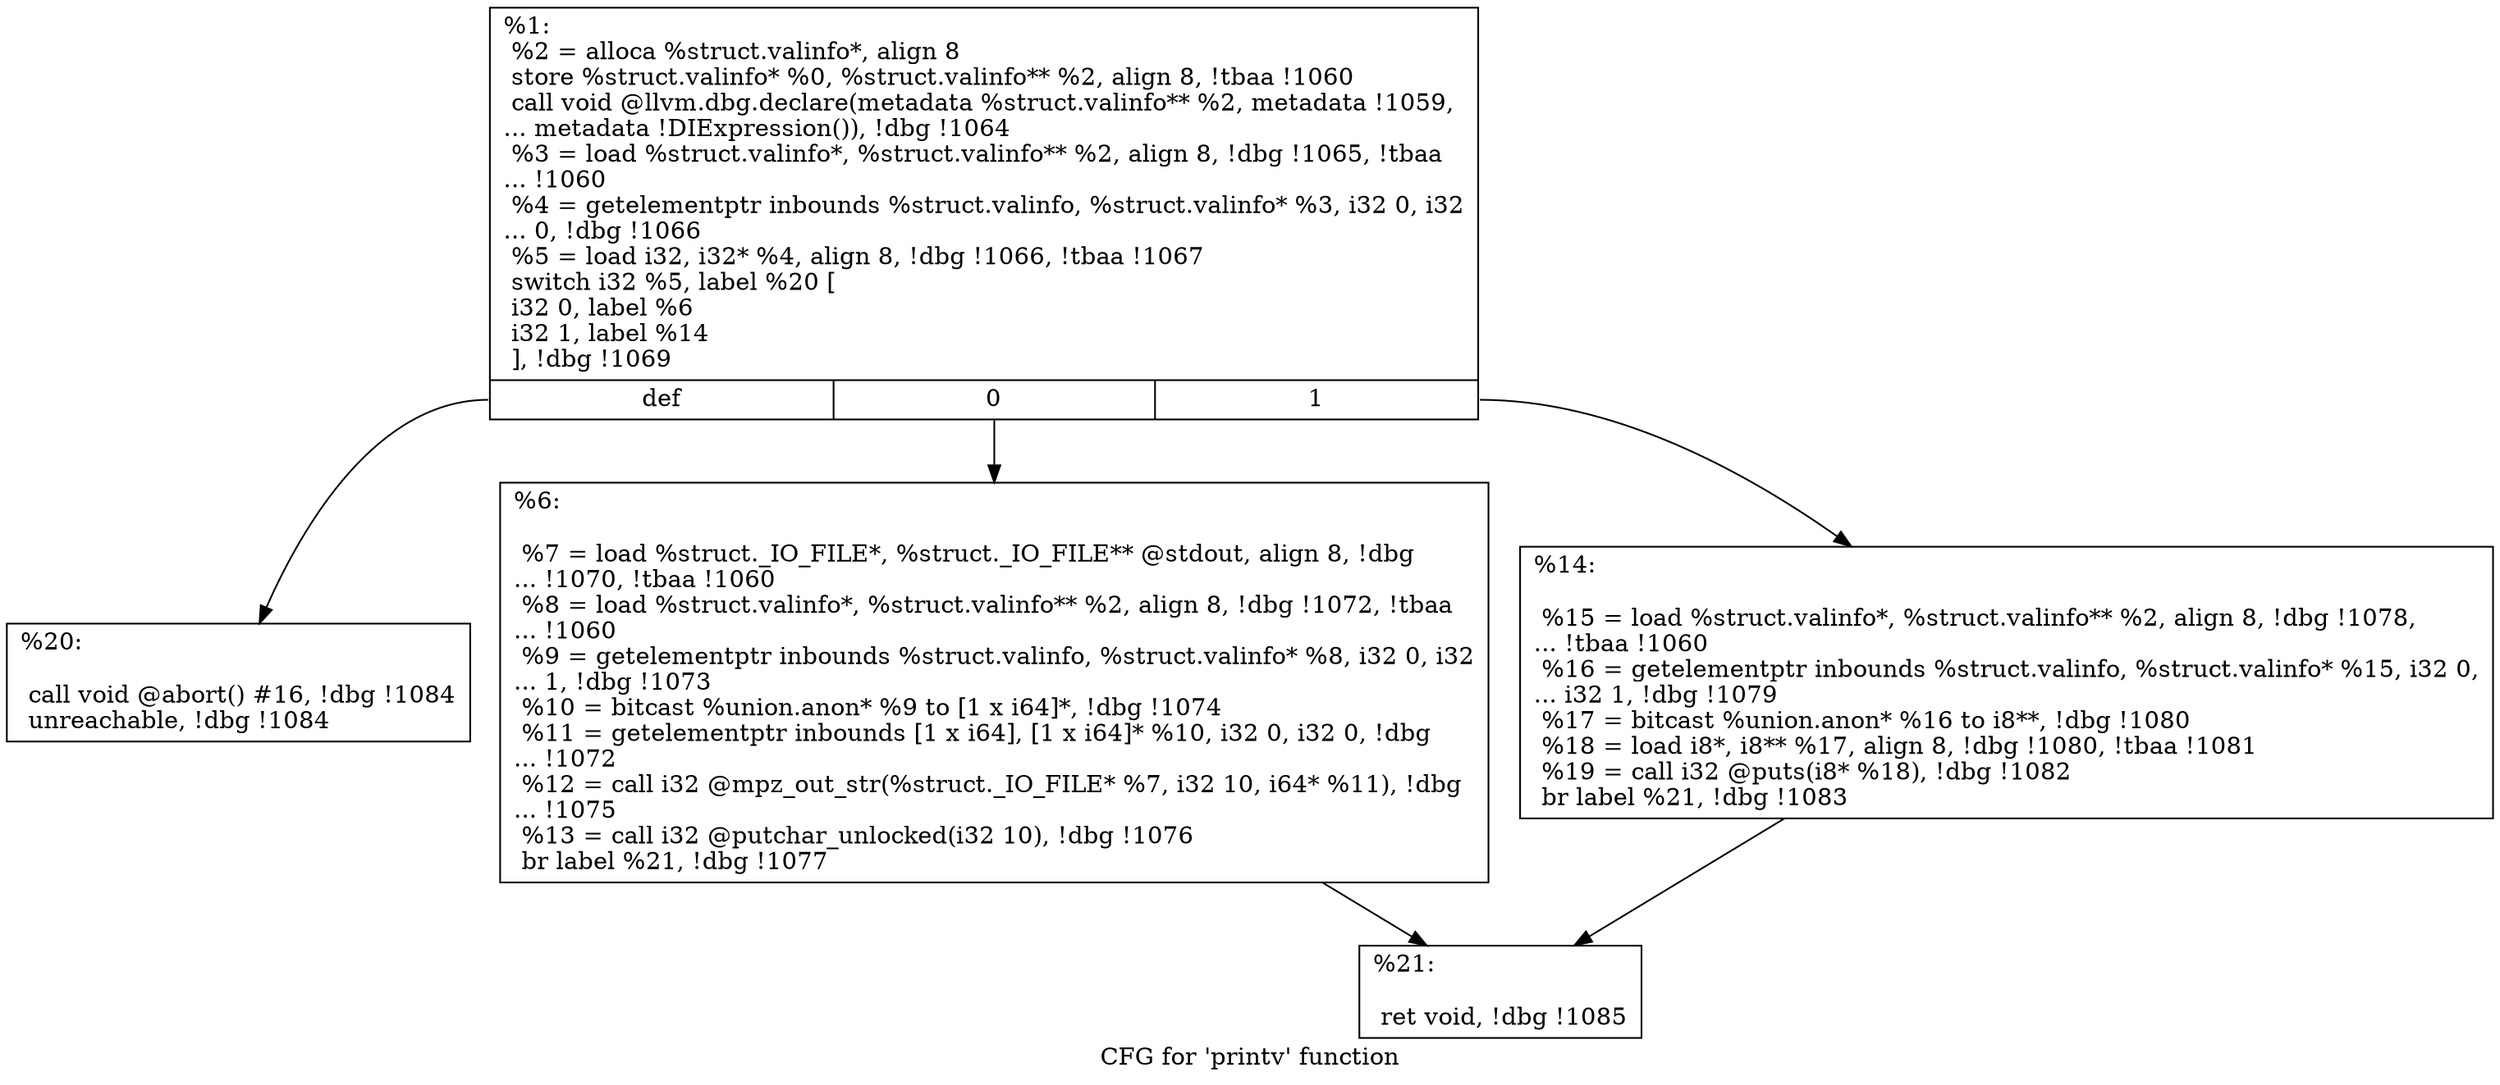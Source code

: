 digraph "CFG for 'printv' function" {
	label="CFG for 'printv' function";

	Node0x904670 [shape=record,label="{%1:\l  %2 = alloca %struct.valinfo*, align 8\l  store %struct.valinfo* %0, %struct.valinfo** %2, align 8, !tbaa !1060\l  call void @llvm.dbg.declare(metadata %struct.valinfo** %2, metadata !1059,\l... metadata !DIExpression()), !dbg !1064\l  %3 = load %struct.valinfo*, %struct.valinfo** %2, align 8, !dbg !1065, !tbaa\l... !1060\l  %4 = getelementptr inbounds %struct.valinfo, %struct.valinfo* %3, i32 0, i32\l... 0, !dbg !1066\l  %5 = load i32, i32* %4, align 8, !dbg !1066, !tbaa !1067\l  switch i32 %5, label %20 [\l    i32 0, label %6\l    i32 1, label %14\l  ], !dbg !1069\l|{<s0>def|<s1>0|<s2>1}}"];
	Node0x904670:s0 -> Node0x904ab0;
	Node0x904670:s1 -> Node0x904a10;
	Node0x904670:s2 -> Node0x904a60;
	Node0x904a10 [shape=record,label="{%6:\l\l  %7 = load %struct._IO_FILE*, %struct._IO_FILE** @stdout, align 8, !dbg\l... !1070, !tbaa !1060\l  %8 = load %struct.valinfo*, %struct.valinfo** %2, align 8, !dbg !1072, !tbaa\l... !1060\l  %9 = getelementptr inbounds %struct.valinfo, %struct.valinfo* %8, i32 0, i32\l... 1, !dbg !1073\l  %10 = bitcast %union.anon* %9 to [1 x i64]*, !dbg !1074\l  %11 = getelementptr inbounds [1 x i64], [1 x i64]* %10, i32 0, i32 0, !dbg\l... !1072\l  %12 = call i32 @mpz_out_str(%struct._IO_FILE* %7, i32 10, i64* %11), !dbg\l... !1075\l  %13 = call i32 @putchar_unlocked(i32 10), !dbg !1076\l  br label %21, !dbg !1077\l}"];
	Node0x904a10 -> Node0x904b00;
	Node0x904a60 [shape=record,label="{%14:\l\l  %15 = load %struct.valinfo*, %struct.valinfo** %2, align 8, !dbg !1078,\l... !tbaa !1060\l  %16 = getelementptr inbounds %struct.valinfo, %struct.valinfo* %15, i32 0,\l... i32 1, !dbg !1079\l  %17 = bitcast %union.anon* %16 to i8**, !dbg !1080\l  %18 = load i8*, i8** %17, align 8, !dbg !1080, !tbaa !1081\l  %19 = call i32 @puts(i8* %18), !dbg !1082\l  br label %21, !dbg !1083\l}"];
	Node0x904a60 -> Node0x904b00;
	Node0x904ab0 [shape=record,label="{%20:\l\l  call void @abort() #16, !dbg !1084\l  unreachable, !dbg !1084\l}"];
	Node0x904b00 [shape=record,label="{%21:\l\l  ret void, !dbg !1085\l}"];
}
